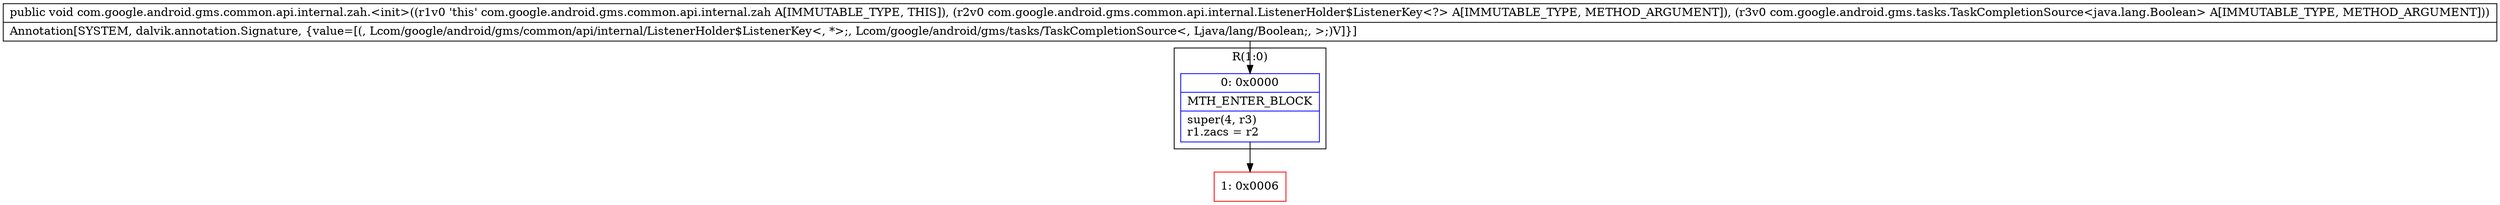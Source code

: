 digraph "CFG forcom.google.android.gms.common.api.internal.zah.\<init\>(Lcom\/google\/android\/gms\/common\/api\/internal\/ListenerHolder$ListenerKey;Lcom\/google\/android\/gms\/tasks\/TaskCompletionSource;)V" {
subgraph cluster_Region_1775160196 {
label = "R(1:0)";
node [shape=record,color=blue];
Node_0 [shape=record,label="{0\:\ 0x0000|MTH_ENTER_BLOCK\l|super(4, r3)\lr1.zacs = r2\l}"];
}
Node_1 [shape=record,color=red,label="{1\:\ 0x0006}"];
MethodNode[shape=record,label="{public void com.google.android.gms.common.api.internal.zah.\<init\>((r1v0 'this' com.google.android.gms.common.api.internal.zah A[IMMUTABLE_TYPE, THIS]), (r2v0 com.google.android.gms.common.api.internal.ListenerHolder$ListenerKey\<?\> A[IMMUTABLE_TYPE, METHOD_ARGUMENT]), (r3v0 com.google.android.gms.tasks.TaskCompletionSource\<java.lang.Boolean\> A[IMMUTABLE_TYPE, METHOD_ARGUMENT]))  | Annotation[SYSTEM, dalvik.annotation.Signature, \{value=[(, Lcom\/google\/android\/gms\/common\/api\/internal\/ListenerHolder$ListenerKey\<, *\>;, Lcom\/google\/android\/gms\/tasks\/TaskCompletionSource\<, Ljava\/lang\/Boolean;, \>;)V]\}]\l}"];
MethodNode -> Node_0;
Node_0 -> Node_1;
}

